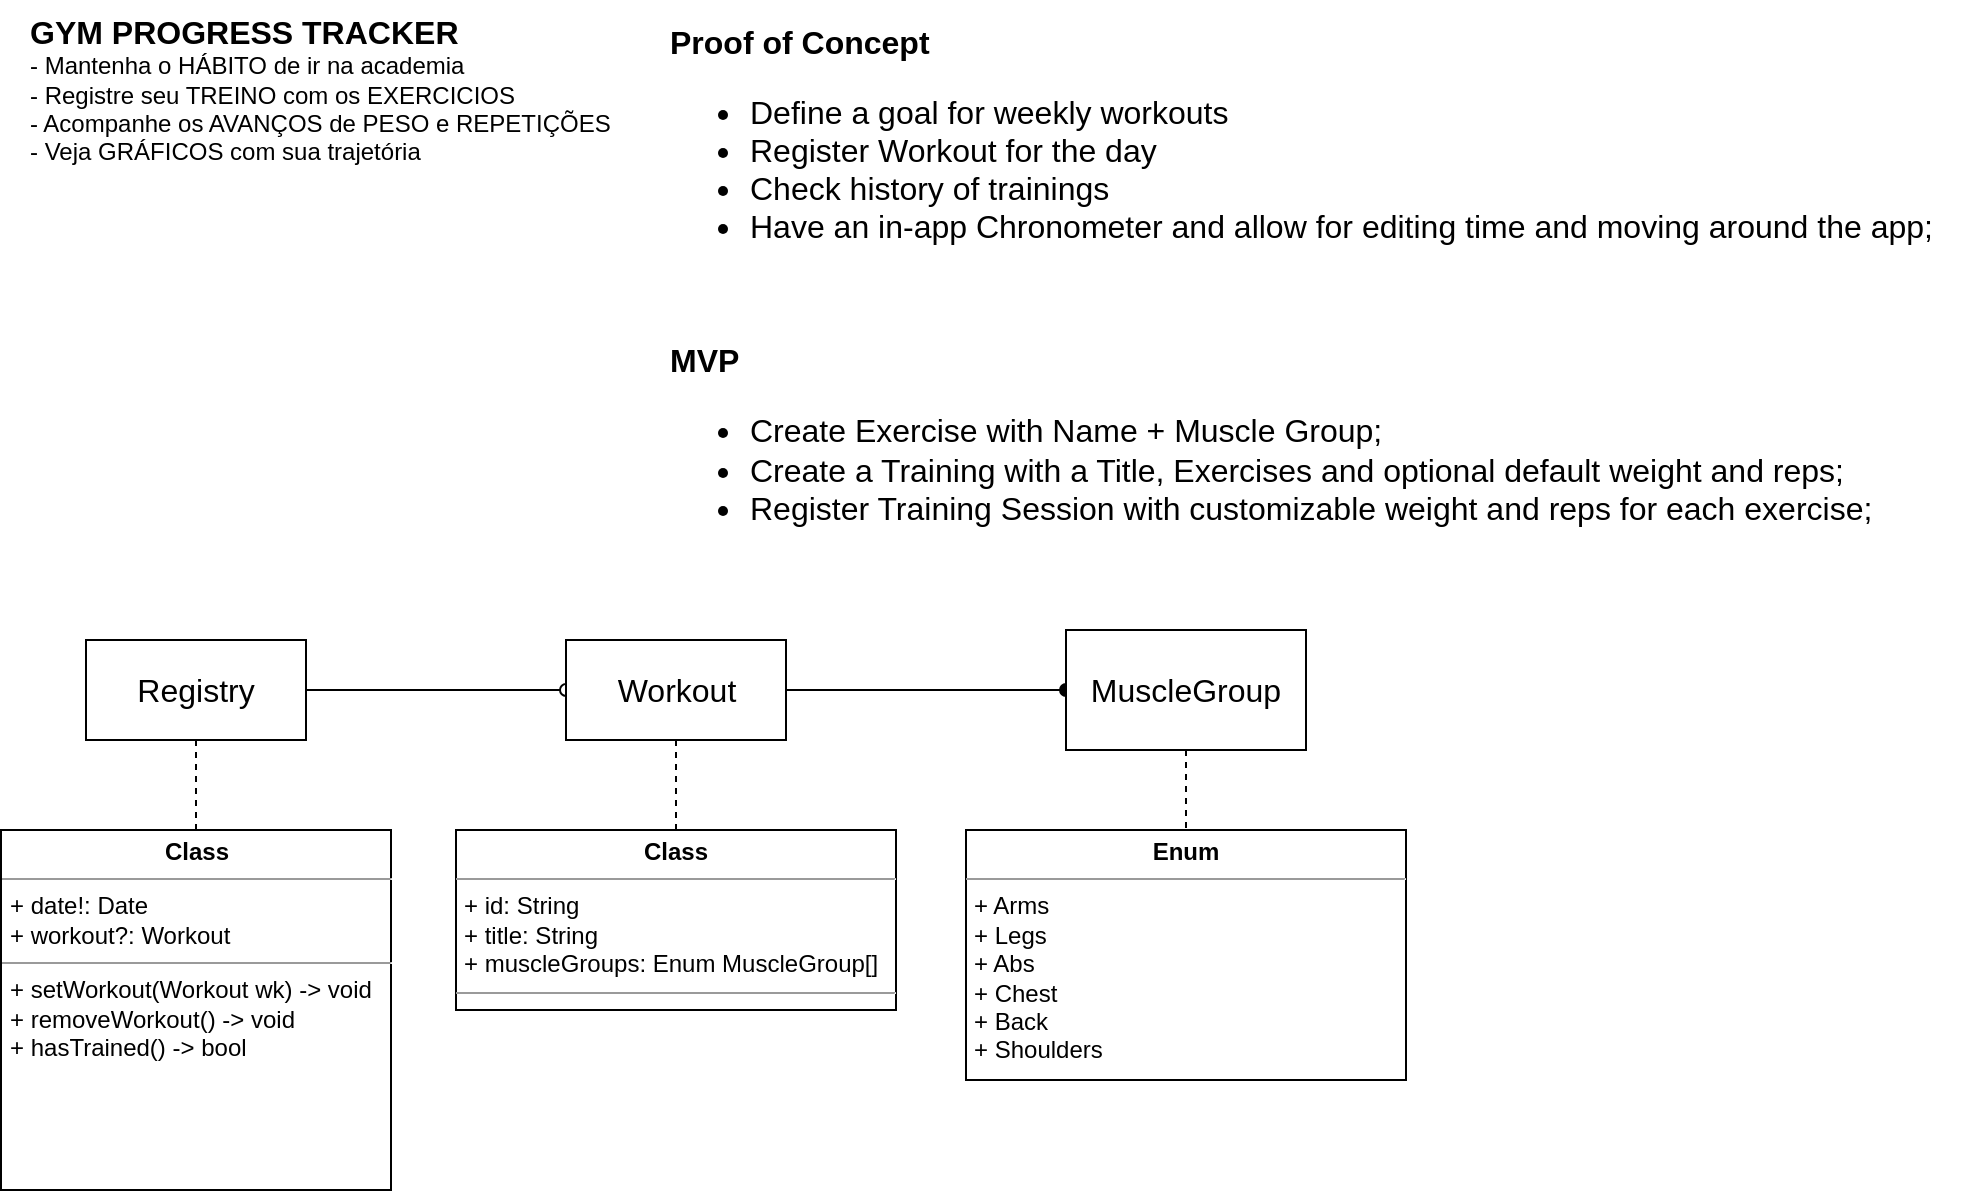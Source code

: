 <mxfile version="20.8.17"><diagram name="Page-1" id="omHBQb8_fstWHUv0tD85"><mxGraphModel dx="1434" dy="794" grid="1" gridSize="10" guides="1" tooltips="1" connect="1" arrows="1" fold="1" page="1" pageScale="1" pageWidth="850" pageHeight="1100" math="0" shadow="0"><root><mxCell id="0"/><mxCell id="1" parent="0"/><mxCell id="NKFHg8kXPSZ8vBscrlAq-2" value="&lt;div style=&quot;font-size: 16px;&quot; align=&quot;left&quot;&gt;&lt;font style=&quot;font-size: 16px;&quot;&gt;&lt;b&gt;GYM PROGRESS TRACKER&lt;br&gt;&lt;/b&gt;&lt;/font&gt;&lt;/div&gt;&lt;div align=&quot;left&quot;&gt;- Mantenha o HÁBITO de ir na academia&lt;/div&gt;&lt;div align=&quot;left&quot;&gt;- Registre seu TREINO com os EXERCICIOS&lt;/div&gt;&lt;div align=&quot;left&quot;&gt;- Acompanhe os AVANÇOS de PESO e REPETIÇÕES&lt;/div&gt;&lt;div align=&quot;left&quot;&gt;- Veja GRÁFICOS com sua trajetória&lt;br&gt;&lt;/div&gt;" style="text;html=1;align=left;verticalAlign=middle;resizable=0;points=[];autosize=1;strokeColor=none;fillColor=none;" parent="1" vertex="1"><mxGeometry x="40" y="40" width="310" height="90" as="geometry"/></mxCell><mxCell id="NKFHg8kXPSZ8vBscrlAq-5" value="&lt;div align=&quot;left&quot;&gt;&lt;b&gt;Proof of Concept&lt;/b&gt;&lt;/div&gt;&lt;ul&gt;&lt;li&gt;Define a goal for weekly workouts&lt;/li&gt;&lt;li&gt;Register Workout for the day&lt;/li&gt;&lt;li&gt;Check history of trainings&lt;/li&gt;&lt;li&gt;Have an in-app Chronometer and allow for editing time and moving around the app;&lt;br&gt;&lt;/li&gt;&lt;/ul&gt;" style="text;html=1;align=left;verticalAlign=middle;resizable=0;points=[];autosize=1;strokeColor=none;fillColor=none;fontSize=16;" parent="1" vertex="1"><mxGeometry x="360" y="40" width="650" height="150" as="geometry"/></mxCell><mxCell id="NKFHg8kXPSZ8vBscrlAq-6" value="&lt;div align=&quot;left&quot;&gt;&lt;b&gt;MVP&lt;/b&gt;&lt;br&gt;&lt;ul&gt;&lt;li&gt;Create Exercise with Name + Muscle Group;&lt;br&gt;&lt;/li&gt;&lt;li&gt;Create a Training with a Title, Exercises and optional default weight and reps;&lt;/li&gt;&lt;li&gt;Register Training Session with customizable weight and reps for each exercise;&lt;/li&gt;&lt;/ul&gt;&lt;/div&gt;" style="text;html=1;align=left;verticalAlign=middle;resizable=0;points=[];autosize=1;strokeColor=none;fillColor=none;fontSize=16;" parent="1" vertex="1"><mxGeometry x="360" y="200" width="620" height="130" as="geometry"/></mxCell><mxCell id="NKFHg8kXPSZ8vBscrlAq-32" style="edgeStyle=orthogonalEdgeStyle;rounded=0;sketch=0;orthogonalLoop=1;jettySize=auto;html=1;fontSize=16;startArrow=oval;startFill=0;endArrow=none;endFill=0;" parent="1" source="NKFHg8kXPSZ8vBscrlAq-13" target="NKFHg8kXPSZ8vBscrlAq-29" edge="1"><mxGeometry relative="1" as="geometry"/></mxCell><mxCell id="NKFHg8kXPSZ8vBscrlAq-33" style="edgeStyle=orthogonalEdgeStyle;rounded=0;sketch=0;orthogonalLoop=1;jettySize=auto;html=1;fontSize=16;startArrow=none;startFill=0;endArrow=oval;endFill=1;" parent="1" source="NKFHg8kXPSZ8vBscrlAq-13" target="NKFHg8kXPSZ8vBscrlAq-26" edge="1"><mxGeometry relative="1" as="geometry"/></mxCell><mxCell id="NKFHg8kXPSZ8vBscrlAq-13" value="Workout" style="html=1;fontSize=16;" parent="1" vertex="1"><mxGeometry x="310" y="360" width="110" height="50" as="geometry"/></mxCell><mxCell id="NKFHg8kXPSZ8vBscrlAq-23" value="" style="edgeStyle=orthogonalEdgeStyle;rounded=0;sketch=0;orthogonalLoop=1;jettySize=auto;html=1;dashed=1;fontSize=16;startArrow=none;startFill=0;endArrow=none;endFill=0;" parent="1" source="NKFHg8kXPSZ8vBscrlAq-13" target="NKFHg8kXPSZ8vBscrlAq-24" edge="1"><mxGeometry relative="1" as="geometry"><mxPoint x="360" y="410" as="sourcePoint"/><mxPoint x="360" y="490" as="targetPoint"/></mxGeometry></mxCell><mxCell id="NKFHg8kXPSZ8vBscrlAq-24" value="&lt;p style=&quot;margin:0px;margin-top:4px;text-align:center;&quot;&gt;&lt;b&gt;Class&lt;/b&gt;&lt;/p&gt;&lt;hr size=&quot;1&quot;&gt;&lt;p style=&quot;margin:0px;margin-left:4px;&quot;&gt;+ id: String&lt;/p&gt;&lt;p style=&quot;margin:0px;margin-left:4px;&quot;&gt;+ title: String&lt;/p&gt;&lt;p style=&quot;margin:0px;margin-left:4px;&quot;&gt;+ muscleGroups: Enum MuscleGroup[]&lt;/p&gt;&lt;hr size=&quot;1&quot;&gt;&lt;p style=&quot;margin:0px;margin-left:4px;&quot;&gt;&lt;br&gt;&lt;/p&gt;" style="verticalAlign=top;align=left;overflow=fill;fontSize=12;fontFamily=Helvetica;html=1;" parent="1" vertex="1"><mxGeometry x="255" y="455" width="220" height="90" as="geometry"/></mxCell><mxCell id="NKFHg8kXPSZ8vBscrlAq-26" value="MuscleGroup" style="whiteSpace=wrap;html=1;fontSize=16;" parent="1" vertex="1"><mxGeometry x="560" y="355" width="120" height="60" as="geometry"/></mxCell><mxCell id="NKFHg8kXPSZ8vBscrlAq-27" value="" style="edgeStyle=orthogonalEdgeStyle;rounded=0;sketch=0;orthogonalLoop=1;jettySize=auto;html=1;dashed=1;fontSize=16;startArrow=none;startFill=0;endArrow=none;endFill=0;" parent="1" source="NKFHg8kXPSZ8vBscrlAq-26" target="NKFHg8kXPSZ8vBscrlAq-28" edge="1"><mxGeometry relative="1" as="geometry"><mxPoint x="620" y="420" as="sourcePoint"/><mxPoint x="620" y="500" as="targetPoint"/></mxGeometry></mxCell><mxCell id="NKFHg8kXPSZ8vBscrlAq-28" value="&lt;p style=&quot;margin:0px;margin-top:4px;text-align:center;&quot;&gt;&lt;b&gt;Enum&lt;/b&gt;&lt;/p&gt;&lt;hr size=&quot;1&quot;&gt;&lt;p style=&quot;margin:0px;margin-left:4px;&quot;&gt;+ Arms&lt;/p&gt;&lt;p style=&quot;margin:0px;margin-left:4px;&quot;&gt;+ Legs&lt;/p&gt;&lt;p style=&quot;margin:0px;margin-left:4px;&quot;&gt;+ Abs&lt;/p&gt;&lt;p style=&quot;margin:0px;margin-left:4px;&quot;&gt;+ Chest&lt;/p&gt;&lt;p style=&quot;margin:0px;margin-left:4px;&quot;&gt;+ Back&lt;/p&gt;&lt;p style=&quot;margin:0px;margin-left:4px;&quot;&gt;+ Shoulders&lt;br&gt;&lt;/p&gt;" style="verticalAlign=top;align=left;overflow=fill;fontSize=12;fontFamily=Helvetica;html=1;" parent="1" vertex="1"><mxGeometry x="510" y="455" width="220" height="125" as="geometry"/></mxCell><mxCell id="NKFHg8kXPSZ8vBscrlAq-29" value="Registry" style="whiteSpace=wrap;html=1;fontSize=16;" parent="1" vertex="1"><mxGeometry x="70" y="360" width="110" height="50" as="geometry"/></mxCell><mxCell id="NKFHg8kXPSZ8vBscrlAq-30" style="edgeStyle=orthogonalEdgeStyle;rounded=0;sketch=0;orthogonalLoop=1;jettySize=auto;html=1;fontSize=16;startArrow=none;startFill=0;endArrow=none;endFill=0;dashed=1;" parent="1" source="NKFHg8kXPSZ8vBscrlAq-31" edge="1"><mxGeometry relative="1" as="geometry"><mxPoint x="125" y="460" as="sourcePoint"/><mxPoint x="125" y="410" as="targetPoint"/></mxGeometry></mxCell><mxCell id="NKFHg8kXPSZ8vBscrlAq-31" value="&lt;p style=&quot;margin:0px;margin-top:4px;text-align:center;&quot;&gt;&lt;b&gt;Class&lt;/b&gt;&lt;/p&gt;&lt;hr size=&quot;1&quot;&gt;&lt;p style=&quot;margin:0px;margin-left:4px;&quot;&gt;+ date!: Date&lt;br&gt;&lt;/p&gt;&lt;p style=&quot;margin:0px;margin-left:4px;&quot;&gt;+ workout?: Workout&lt;br&gt;&lt;/p&gt;&lt;hr size=&quot;1&quot;&gt;&lt;p style=&quot;margin:0px;margin-left:4px;&quot;&gt;+ setWorkout(Workout wk) -&amp;gt; void&lt;br&gt;&lt;/p&gt;&lt;p style=&quot;margin:0px;margin-left:4px;&quot;&gt;+ removeWorkout() -&amp;gt; void&lt;br&gt;&lt;/p&gt;&lt;p style=&quot;margin:0px;margin-left:4px;&quot;&gt;+ hasTrained() -&amp;gt; bool&lt;br&gt;&lt;/p&gt;" style="verticalAlign=top;align=left;overflow=fill;fontSize=12;fontFamily=Helvetica;html=1;" parent="1" vertex="1"><mxGeometry x="27.5" y="455" width="195" height="180" as="geometry"/></mxCell></root></mxGraphModel></diagram></mxfile>